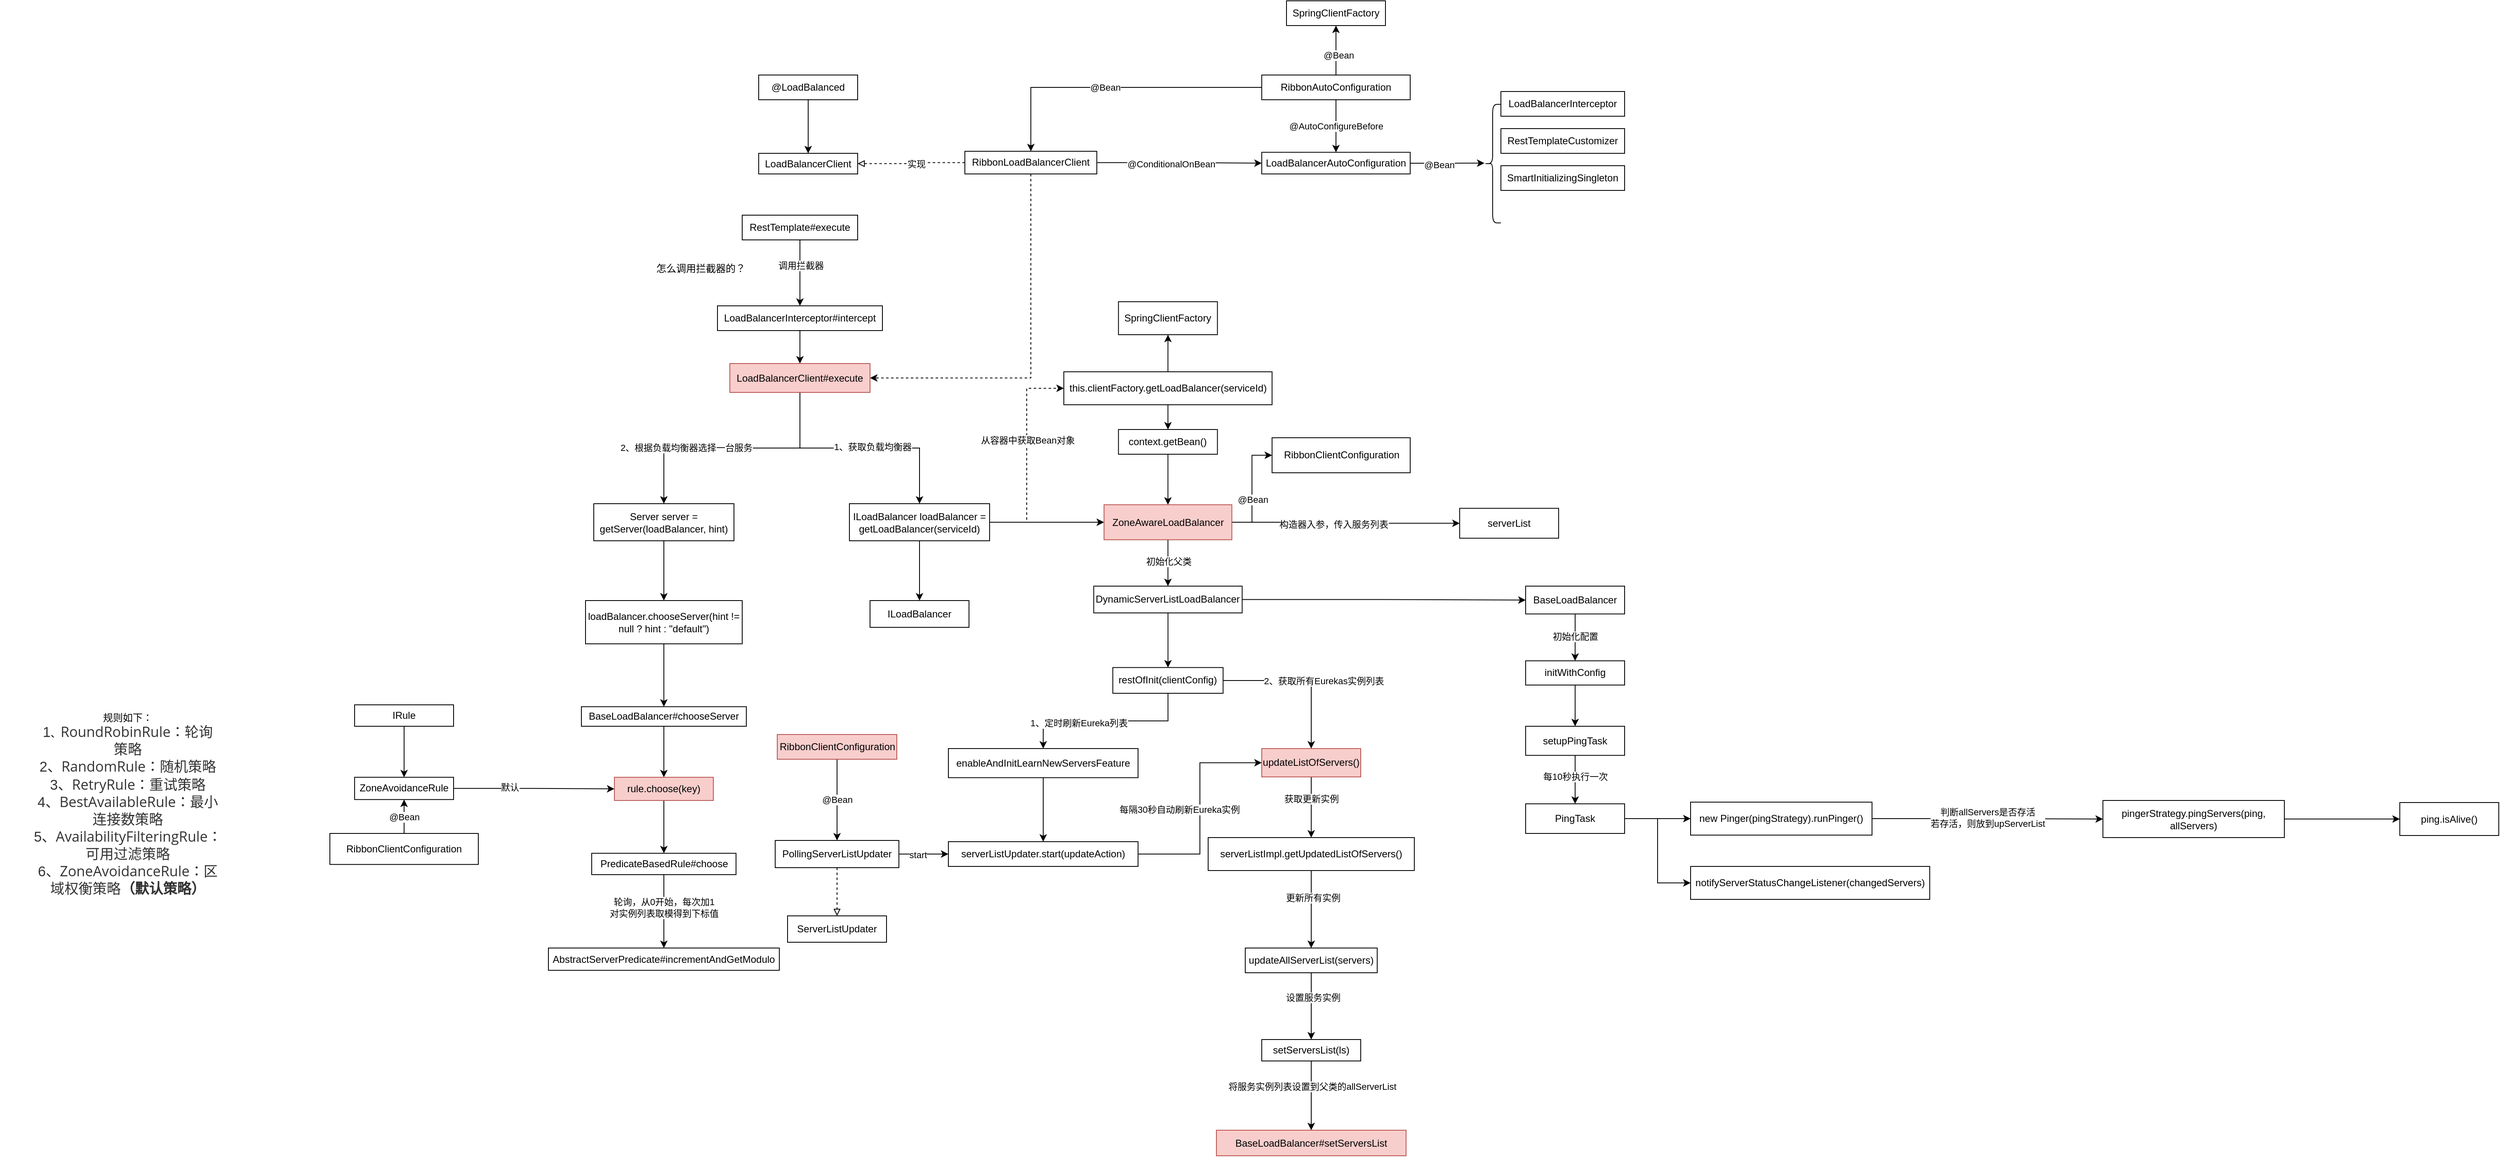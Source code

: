 <mxfile version="17.4.4" type="github">
  <diagram id="Ss-zLGsGptUb900ayheI" name="第 1 页">
    <mxGraphModel dx="1609" dy="436" grid="1" gridSize="10" guides="1" tooltips="1" connect="1" arrows="1" fold="1" page="1" pageScale="1" pageWidth="827" pageHeight="1169" math="0" shadow="0">
      <root>
        <mxCell id="0" />
        <mxCell id="1" parent="0" />
        <mxCell id="xXIZn4CpnWQ5mHO0k7mb-3" value="" style="edgeStyle=orthogonalEdgeStyle;rounded=0;orthogonalLoop=1;jettySize=auto;html=1;" edge="1" parent="1" source="xXIZn4CpnWQ5mHO0k7mb-1" target="xXIZn4CpnWQ5mHO0k7mb-2">
          <mxGeometry relative="1" as="geometry" />
        </mxCell>
        <mxCell id="xXIZn4CpnWQ5mHO0k7mb-1" value="@LoadBalanced" style="rounded=0;whiteSpace=wrap;html=1;" vertex="1" parent="1">
          <mxGeometry x="120" y="110" width="120" height="30" as="geometry" />
        </mxCell>
        <mxCell id="xXIZn4CpnWQ5mHO0k7mb-2" value="LoadBalancerClient" style="whiteSpace=wrap;html=1;rounded=0;" vertex="1" parent="1">
          <mxGeometry x="120" y="205" width="120" height="25" as="geometry" />
        </mxCell>
        <mxCell id="xXIZn4CpnWQ5mHO0k7mb-7" style="edgeStyle=orthogonalEdgeStyle;rounded=0;orthogonalLoop=1;jettySize=auto;html=1;entryX=1;entryY=0.5;entryDx=0;entryDy=0;endArrow=block;endFill=0;dashed=1;" edge="1" parent="1" source="xXIZn4CpnWQ5mHO0k7mb-5" target="xXIZn4CpnWQ5mHO0k7mb-2">
          <mxGeometry relative="1" as="geometry" />
        </mxCell>
        <mxCell id="xXIZn4CpnWQ5mHO0k7mb-10" value="实现" style="edgeLabel;html=1;align=center;verticalAlign=middle;resizable=0;points=[];" vertex="1" connectable="0" parent="xXIZn4CpnWQ5mHO0k7mb-7">
          <mxGeometry x="0.236" relative="1" as="geometry">
            <mxPoint x="20" as="offset" />
          </mxGeometry>
        </mxCell>
        <mxCell id="xXIZn4CpnWQ5mHO0k7mb-18" style="edgeStyle=orthogonalEdgeStyle;rounded=0;orthogonalLoop=1;jettySize=auto;html=1;endArrow=classic;endFill=1;" edge="1" parent="1" source="xXIZn4CpnWQ5mHO0k7mb-5" target="xXIZn4CpnWQ5mHO0k7mb-11">
          <mxGeometry relative="1" as="geometry" />
        </mxCell>
        <mxCell id="xXIZn4CpnWQ5mHO0k7mb-20" value="@ConditionalOnBean" style="edgeLabel;html=1;align=center;verticalAlign=middle;resizable=0;points=[];" vertex="1" connectable="0" parent="xXIZn4CpnWQ5mHO0k7mb-18">
          <mxGeometry x="-0.306" y="-1" relative="1" as="geometry">
            <mxPoint x="20" as="offset" />
          </mxGeometry>
        </mxCell>
        <mxCell id="xXIZn4CpnWQ5mHO0k7mb-37" style="edgeStyle=orthogonalEdgeStyle;rounded=0;orthogonalLoop=1;jettySize=auto;html=1;entryX=1;entryY=0.5;entryDx=0;entryDy=0;endArrow=classic;endFill=1;exitX=0.5;exitY=1;exitDx=0;exitDy=0;dashed=1;" edge="1" parent="1" source="xXIZn4CpnWQ5mHO0k7mb-5" target="xXIZn4CpnWQ5mHO0k7mb-35">
          <mxGeometry relative="1" as="geometry" />
        </mxCell>
        <mxCell id="xXIZn4CpnWQ5mHO0k7mb-5" value="RibbonLoadBalancerClient" style="whiteSpace=wrap;html=1;rounded=0;" vertex="1" parent="1">
          <mxGeometry x="370" y="202.5" width="160" height="27.5" as="geometry" />
        </mxCell>
        <mxCell id="xXIZn4CpnWQ5mHO0k7mb-9" style="edgeStyle=orthogonalEdgeStyle;rounded=0;orthogonalLoop=1;jettySize=auto;html=1;entryX=0.5;entryY=0;entryDx=0;entryDy=0;endArrow=classic;endFill=1;" edge="1" parent="1" source="xXIZn4CpnWQ5mHO0k7mb-8" target="xXIZn4CpnWQ5mHO0k7mb-5">
          <mxGeometry relative="1" as="geometry" />
        </mxCell>
        <mxCell id="xXIZn4CpnWQ5mHO0k7mb-17" value="@Bean" style="edgeLabel;html=1;align=center;verticalAlign=middle;resizable=0;points=[];" vertex="1" connectable="0" parent="xXIZn4CpnWQ5mHO0k7mb-9">
          <mxGeometry x="0.062" relative="1" as="geometry">
            <mxPoint as="offset" />
          </mxGeometry>
        </mxCell>
        <mxCell id="xXIZn4CpnWQ5mHO0k7mb-12" value="" style="edgeStyle=orthogonalEdgeStyle;rounded=0;orthogonalLoop=1;jettySize=auto;html=1;endArrow=classic;endFill=1;" edge="1" parent="1" source="xXIZn4CpnWQ5mHO0k7mb-8" target="xXIZn4CpnWQ5mHO0k7mb-11">
          <mxGeometry relative="1" as="geometry" />
        </mxCell>
        <mxCell id="xXIZn4CpnWQ5mHO0k7mb-16" value="@AutoConfigureBefore" style="edgeLabel;html=1;align=center;verticalAlign=middle;resizable=0;points=[];" vertex="1" connectable="0" parent="xXIZn4CpnWQ5mHO0k7mb-12">
          <mxGeometry x="-0.374" y="1" relative="1" as="geometry">
            <mxPoint x="-1" y="12" as="offset" />
          </mxGeometry>
        </mxCell>
        <mxCell id="xXIZn4CpnWQ5mHO0k7mb-14" value="" style="edgeStyle=orthogonalEdgeStyle;rounded=0;orthogonalLoop=1;jettySize=auto;html=1;endArrow=classic;endFill=1;" edge="1" parent="1" source="xXIZn4CpnWQ5mHO0k7mb-8" target="xXIZn4CpnWQ5mHO0k7mb-13">
          <mxGeometry relative="1" as="geometry" />
        </mxCell>
        <mxCell id="xXIZn4CpnWQ5mHO0k7mb-15" value="@Bean" style="edgeLabel;html=1;align=center;verticalAlign=middle;resizable=0;points=[];" vertex="1" connectable="0" parent="xXIZn4CpnWQ5mHO0k7mb-14">
          <mxGeometry x="-0.208" y="-3" relative="1" as="geometry">
            <mxPoint as="offset" />
          </mxGeometry>
        </mxCell>
        <mxCell id="xXIZn4CpnWQ5mHO0k7mb-8" value="RibbonAutoConfiguration" style="rounded=0;whiteSpace=wrap;html=1;" vertex="1" parent="1">
          <mxGeometry x="730" y="110" width="180" height="30" as="geometry" />
        </mxCell>
        <mxCell id="xXIZn4CpnWQ5mHO0k7mb-22" value="" style="edgeStyle=orthogonalEdgeStyle;rounded=0;orthogonalLoop=1;jettySize=auto;html=1;endArrow=classic;endFill=1;" edge="1" parent="1" source="xXIZn4CpnWQ5mHO0k7mb-11">
          <mxGeometry relative="1" as="geometry">
            <mxPoint x="1000" y="216.9" as="targetPoint" />
          </mxGeometry>
        </mxCell>
        <mxCell id="xXIZn4CpnWQ5mHO0k7mb-23" value="@Bean" style="edgeLabel;html=1;align=center;verticalAlign=middle;resizable=0;points=[];" vertex="1" connectable="0" parent="xXIZn4CpnWQ5mHO0k7mb-22">
          <mxGeometry x="-0.23" y="-2" relative="1" as="geometry">
            <mxPoint as="offset" />
          </mxGeometry>
        </mxCell>
        <mxCell id="xXIZn4CpnWQ5mHO0k7mb-11" value="LoadBalancerAutoConfiguration" style="whiteSpace=wrap;html=1;rounded=0;" vertex="1" parent="1">
          <mxGeometry x="730" y="203.75" width="180" height="26.25" as="geometry" />
        </mxCell>
        <mxCell id="xXIZn4CpnWQ5mHO0k7mb-13" value="SpringClientFactory" style="whiteSpace=wrap;html=1;rounded=0;" vertex="1" parent="1">
          <mxGeometry x="760" y="20" width="120" height="30" as="geometry" />
        </mxCell>
        <mxCell id="xXIZn4CpnWQ5mHO0k7mb-19" style="edgeStyle=orthogonalEdgeStyle;rounded=0;orthogonalLoop=1;jettySize=auto;html=1;exitX=0.5;exitY=1;exitDx=0;exitDy=0;endArrow=classic;endFill=1;" edge="1" parent="1" source="xXIZn4CpnWQ5mHO0k7mb-11" target="xXIZn4CpnWQ5mHO0k7mb-11">
          <mxGeometry relative="1" as="geometry" />
        </mxCell>
        <mxCell id="xXIZn4CpnWQ5mHO0k7mb-26" value="" style="shape=curlyBracket;whiteSpace=wrap;html=1;rounded=1;" vertex="1" parent="1">
          <mxGeometry x="1000" y="145.63" width="20" height="143.75" as="geometry" />
        </mxCell>
        <mxCell id="xXIZn4CpnWQ5mHO0k7mb-27" value="LoadBalancerInterceptor" style="rounded=0;whiteSpace=wrap;html=1;" vertex="1" parent="1">
          <mxGeometry x="1020" y="130" width="150" height="30" as="geometry" />
        </mxCell>
        <mxCell id="xXIZn4CpnWQ5mHO0k7mb-28" value="RestTemplateCustomizer" style="rounded=0;whiteSpace=wrap;html=1;" vertex="1" parent="1">
          <mxGeometry x="1020" y="175" width="150" height="30" as="geometry" />
        </mxCell>
        <mxCell id="xXIZn4CpnWQ5mHO0k7mb-29" value="SmartInitializingSingleton" style="rounded=0;whiteSpace=wrap;html=1;" vertex="1" parent="1">
          <mxGeometry x="1020" y="220" width="150" height="30" as="geometry" />
        </mxCell>
        <mxCell id="xXIZn4CpnWQ5mHO0k7mb-36" value="" style="edgeStyle=orthogonalEdgeStyle;rounded=0;orthogonalLoop=1;jettySize=auto;html=1;endArrow=classic;endFill=1;" edge="1" parent="1" source="xXIZn4CpnWQ5mHO0k7mb-30" target="xXIZn4CpnWQ5mHO0k7mb-35">
          <mxGeometry relative="1" as="geometry" />
        </mxCell>
        <mxCell id="xXIZn4CpnWQ5mHO0k7mb-30" value="LoadBalancerInterceptor#intercept" style="rounded=0;whiteSpace=wrap;html=1;" vertex="1" parent="1">
          <mxGeometry x="70" y="390" width="200" height="30" as="geometry" />
        </mxCell>
        <mxCell id="xXIZn4CpnWQ5mHO0k7mb-32" style="edgeStyle=orthogonalEdgeStyle;rounded=0;orthogonalLoop=1;jettySize=auto;html=1;entryX=0.5;entryY=0;entryDx=0;entryDy=0;endArrow=classic;endFill=1;" edge="1" parent="1" source="xXIZn4CpnWQ5mHO0k7mb-31" target="xXIZn4CpnWQ5mHO0k7mb-30">
          <mxGeometry relative="1" as="geometry" />
        </mxCell>
        <mxCell id="xXIZn4CpnWQ5mHO0k7mb-33" value="调用拦截器" style="edgeLabel;html=1;align=center;verticalAlign=middle;resizable=0;points=[];" vertex="1" connectable="0" parent="xXIZn4CpnWQ5mHO0k7mb-32">
          <mxGeometry x="-0.233" y="1" relative="1" as="geometry">
            <mxPoint as="offset" />
          </mxGeometry>
        </mxCell>
        <mxCell id="xXIZn4CpnWQ5mHO0k7mb-31" value="RestTemplate#execute" style="rounded=0;whiteSpace=wrap;html=1;" vertex="1" parent="1">
          <mxGeometry x="100" y="280" width="140" height="30" as="geometry" />
        </mxCell>
        <mxCell id="xXIZn4CpnWQ5mHO0k7mb-34" value="怎么调用拦截器的？" style="text;html=1;strokeColor=none;fillColor=none;align=center;verticalAlign=middle;whiteSpace=wrap;rounded=0;" vertex="1" parent="1">
          <mxGeometry x="-10" y="330" width="120" height="30" as="geometry" />
        </mxCell>
        <mxCell id="xXIZn4CpnWQ5mHO0k7mb-39" value="" style="edgeStyle=orthogonalEdgeStyle;rounded=0;orthogonalLoop=1;jettySize=auto;html=1;endArrow=classic;endFill=1;" edge="1" parent="1" source="xXIZn4CpnWQ5mHO0k7mb-35" target="xXIZn4CpnWQ5mHO0k7mb-38">
          <mxGeometry relative="1" as="geometry" />
        </mxCell>
        <mxCell id="xXIZn4CpnWQ5mHO0k7mb-42" value="1、获取负载均衡器" style="edgeLabel;html=1;align=center;verticalAlign=middle;resizable=0;points=[];" vertex="1" connectable="0" parent="xXIZn4CpnWQ5mHO0k7mb-39">
          <mxGeometry x="0.111" y="2" relative="1" as="geometry">
            <mxPoint as="offset" />
          </mxGeometry>
        </mxCell>
        <mxCell id="xXIZn4CpnWQ5mHO0k7mb-41" value="" style="edgeStyle=orthogonalEdgeStyle;rounded=0;orthogonalLoop=1;jettySize=auto;html=1;endArrow=classic;endFill=1;" edge="1" parent="1" source="xXIZn4CpnWQ5mHO0k7mb-35" target="xXIZn4CpnWQ5mHO0k7mb-40">
          <mxGeometry relative="1" as="geometry" />
        </mxCell>
        <mxCell id="xXIZn4CpnWQ5mHO0k7mb-43" value="2、根据负载均衡器选择一台服务" style="edgeLabel;html=1;align=center;verticalAlign=middle;resizable=0;points=[];" vertex="1" connectable="0" parent="xXIZn4CpnWQ5mHO0k7mb-41">
          <mxGeometry x="0.374" y="-1" relative="1" as="geometry">
            <mxPoint as="offset" />
          </mxGeometry>
        </mxCell>
        <mxCell id="xXIZn4CpnWQ5mHO0k7mb-35" value="LoadBalancerClient#execute" style="whiteSpace=wrap;html=1;rounded=0;fillColor=#f8cecc;strokeColor=#b85450;" vertex="1" parent="1">
          <mxGeometry x="85" y="460" width="170" height="35" as="geometry" />
        </mxCell>
        <mxCell id="xXIZn4CpnWQ5mHO0k7mb-66" value="" style="edgeStyle=orthogonalEdgeStyle;rounded=0;orthogonalLoop=1;jettySize=auto;html=1;endArrow=classic;endFill=1;" edge="1" parent="1" source="xXIZn4CpnWQ5mHO0k7mb-38" target="xXIZn4CpnWQ5mHO0k7mb-65">
          <mxGeometry relative="1" as="geometry" />
        </mxCell>
        <mxCell id="xXIZn4CpnWQ5mHO0k7mb-68" value="" style="edgeStyle=orthogonalEdgeStyle;rounded=0;orthogonalLoop=1;jettySize=auto;html=1;endArrow=classic;endFill=1;" edge="1" parent="1" source="xXIZn4CpnWQ5mHO0k7mb-38" target="xXIZn4CpnWQ5mHO0k7mb-67">
          <mxGeometry relative="1" as="geometry" />
        </mxCell>
        <mxCell id="xXIZn4CpnWQ5mHO0k7mb-76" style="edgeStyle=orthogonalEdgeStyle;rounded=0;orthogonalLoop=1;jettySize=auto;html=1;entryX=0;entryY=0.5;entryDx=0;entryDy=0;endArrow=classic;endFill=1;dashed=1;" edge="1" parent="1" source="xXIZn4CpnWQ5mHO0k7mb-38" target="xXIZn4CpnWQ5mHO0k7mb-72">
          <mxGeometry relative="1" as="geometry" />
        </mxCell>
        <mxCell id="xXIZn4CpnWQ5mHO0k7mb-77" value="从容器中获取Bean对象" style="edgeLabel;html=1;align=center;verticalAlign=middle;resizable=0;points=[];" vertex="1" connectable="0" parent="xXIZn4CpnWQ5mHO0k7mb-76">
          <mxGeometry x="0.147" y="-1" relative="1" as="geometry">
            <mxPoint as="offset" />
          </mxGeometry>
        </mxCell>
        <mxCell id="xXIZn4CpnWQ5mHO0k7mb-38" value="ILoadBalancer loadBalancer = getLoadBalancer(serviceId)" style="whiteSpace=wrap;html=1;rounded=0;" vertex="1" parent="1">
          <mxGeometry x="230" y="630" width="170" height="45" as="geometry" />
        </mxCell>
        <mxCell id="xXIZn4CpnWQ5mHO0k7mb-45" value="" style="edgeStyle=orthogonalEdgeStyle;rounded=0;orthogonalLoop=1;jettySize=auto;html=1;endArrow=classic;endFill=1;" edge="1" parent="1" source="xXIZn4CpnWQ5mHO0k7mb-40" target="xXIZn4CpnWQ5mHO0k7mb-44">
          <mxGeometry relative="1" as="geometry" />
        </mxCell>
        <mxCell id="xXIZn4CpnWQ5mHO0k7mb-40" value="Server server = getServer(loadBalancer, hint)" style="whiteSpace=wrap;html=1;rounded=0;" vertex="1" parent="1">
          <mxGeometry x="-80" y="630" width="170" height="45" as="geometry" />
        </mxCell>
        <mxCell id="xXIZn4CpnWQ5mHO0k7mb-47" value="" style="edgeStyle=orthogonalEdgeStyle;rounded=0;orthogonalLoop=1;jettySize=auto;html=1;endArrow=classic;endFill=1;" edge="1" parent="1" source="xXIZn4CpnWQ5mHO0k7mb-44" target="xXIZn4CpnWQ5mHO0k7mb-46">
          <mxGeometry relative="1" as="geometry" />
        </mxCell>
        <mxCell id="xXIZn4CpnWQ5mHO0k7mb-44" value="loadBalancer.chooseServer(hint != null ? hint : &quot;default&quot;)" style="whiteSpace=wrap;html=1;rounded=0;" vertex="1" parent="1">
          <mxGeometry x="-90" y="747.5" width="190" height="52.5" as="geometry" />
        </mxCell>
        <mxCell id="xXIZn4CpnWQ5mHO0k7mb-49" value="" style="edgeStyle=orthogonalEdgeStyle;rounded=0;orthogonalLoop=1;jettySize=auto;html=1;endArrow=classic;endFill=1;" edge="1" parent="1" source="xXIZn4CpnWQ5mHO0k7mb-46" target="xXIZn4CpnWQ5mHO0k7mb-48">
          <mxGeometry relative="1" as="geometry" />
        </mxCell>
        <mxCell id="xXIZn4CpnWQ5mHO0k7mb-46" value="BaseLoadBalancer#chooseServer" style="whiteSpace=wrap;html=1;rounded=0;" vertex="1" parent="1">
          <mxGeometry x="-95" y="876.25" width="200" height="23.75" as="geometry" />
        </mxCell>
        <mxCell id="xXIZn4CpnWQ5mHO0k7mb-54" value="" style="edgeStyle=orthogonalEdgeStyle;rounded=0;orthogonalLoop=1;jettySize=auto;html=1;endArrow=classic;endFill=1;" edge="1" parent="1" source="xXIZn4CpnWQ5mHO0k7mb-48" target="xXIZn4CpnWQ5mHO0k7mb-53">
          <mxGeometry relative="1" as="geometry" />
        </mxCell>
        <mxCell id="xXIZn4CpnWQ5mHO0k7mb-48" value="rule.choose(key)" style="whiteSpace=wrap;html=1;rounded=0;fillColor=#f8cecc;strokeColor=#b85450;" vertex="1" parent="1">
          <mxGeometry x="-55" y="961.88" width="120" height="28.13" as="geometry" />
        </mxCell>
        <mxCell id="xXIZn4CpnWQ5mHO0k7mb-52" value="" style="edgeStyle=orthogonalEdgeStyle;rounded=0;orthogonalLoop=1;jettySize=auto;html=1;endArrow=classic;endFill=1;" edge="1" parent="1" source="xXIZn4CpnWQ5mHO0k7mb-50" target="xXIZn4CpnWQ5mHO0k7mb-51">
          <mxGeometry relative="1" as="geometry" />
        </mxCell>
        <mxCell id="xXIZn4CpnWQ5mHO0k7mb-50" value="IRule" style="rounded=0;whiteSpace=wrap;html=1;" vertex="1" parent="1">
          <mxGeometry x="-370" y="874" width="120" height="26" as="geometry" />
        </mxCell>
        <mxCell id="xXIZn4CpnWQ5mHO0k7mb-55" style="edgeStyle=orthogonalEdgeStyle;rounded=0;orthogonalLoop=1;jettySize=auto;html=1;entryX=0;entryY=0.5;entryDx=0;entryDy=0;endArrow=classic;endFill=1;" edge="1" parent="1" source="xXIZn4CpnWQ5mHO0k7mb-51" target="xXIZn4CpnWQ5mHO0k7mb-48">
          <mxGeometry relative="1" as="geometry" />
        </mxCell>
        <mxCell id="xXIZn4CpnWQ5mHO0k7mb-60" value="默认" style="edgeLabel;html=1;align=center;verticalAlign=middle;resizable=0;points=[];" vertex="1" connectable="0" parent="xXIZn4CpnWQ5mHO0k7mb-55">
          <mxGeometry x="-0.308" y="2" relative="1" as="geometry">
            <mxPoint as="offset" />
          </mxGeometry>
        </mxCell>
        <mxCell id="xXIZn4CpnWQ5mHO0k7mb-51" value="ZoneAvoidanceRule" style="whiteSpace=wrap;html=1;rounded=0;" vertex="1" parent="1">
          <mxGeometry x="-370" y="961.88" width="120" height="27" as="geometry" />
        </mxCell>
        <mxCell id="xXIZn4CpnWQ5mHO0k7mb-62" value="" style="edgeStyle=orthogonalEdgeStyle;rounded=0;orthogonalLoop=1;jettySize=auto;html=1;endArrow=classic;endFill=1;" edge="1" parent="1" source="xXIZn4CpnWQ5mHO0k7mb-53" target="xXIZn4CpnWQ5mHO0k7mb-61">
          <mxGeometry relative="1" as="geometry" />
        </mxCell>
        <mxCell id="xXIZn4CpnWQ5mHO0k7mb-63" value="轮询，从0开始，每次加1&lt;br&gt;对实例列表取模得到下标值" style="edgeLabel;html=1;align=center;verticalAlign=middle;resizable=0;points=[];" vertex="1" connectable="0" parent="xXIZn4CpnWQ5mHO0k7mb-62">
          <mxGeometry x="-0.266" relative="1" as="geometry">
            <mxPoint y="7" as="offset" />
          </mxGeometry>
        </mxCell>
        <mxCell id="xXIZn4CpnWQ5mHO0k7mb-53" value="PredicateBasedRule#choose" style="whiteSpace=wrap;html=1;rounded=0;" vertex="1" parent="1">
          <mxGeometry x="-82.5" y="1054.08" width="175" height="25.92" as="geometry" />
        </mxCell>
        <mxCell id="xXIZn4CpnWQ5mHO0k7mb-58" style="edgeStyle=orthogonalEdgeStyle;rounded=0;orthogonalLoop=1;jettySize=auto;html=1;entryX=0.5;entryY=1;entryDx=0;entryDy=0;endArrow=classic;endFill=1;" edge="1" parent="1" source="xXIZn4CpnWQ5mHO0k7mb-56" target="xXIZn4CpnWQ5mHO0k7mb-51">
          <mxGeometry relative="1" as="geometry" />
        </mxCell>
        <mxCell id="xXIZn4CpnWQ5mHO0k7mb-59" value="@Bean" style="edgeLabel;html=1;align=center;verticalAlign=middle;resizable=0;points=[];" vertex="1" connectable="0" parent="xXIZn4CpnWQ5mHO0k7mb-58">
          <mxGeometry x="0.284" y="1" relative="1" as="geometry">
            <mxPoint x="1" y="6" as="offset" />
          </mxGeometry>
        </mxCell>
        <mxCell id="xXIZn4CpnWQ5mHO0k7mb-56" value="RibbonClientConfiguration" style="whiteSpace=wrap;html=1;rounded=0;" vertex="1" parent="1">
          <mxGeometry x="-400" y="1030" width="180" height="37.62" as="geometry" />
        </mxCell>
        <mxCell id="xXIZn4CpnWQ5mHO0k7mb-61" value="AbstractServerPredicate#incrementAndGetModulo" style="whiteSpace=wrap;html=1;rounded=0;" vertex="1" parent="1">
          <mxGeometry x="-135" y="1169" width="280" height="27.04" as="geometry" />
        </mxCell>
        <mxCell id="xXIZn4CpnWQ5mHO0k7mb-64" value="规则如下：&lt;br&gt;&lt;font color=&quot;#333333&quot;&gt;&lt;span style=&quot;font-size: 17.084px&quot;&gt;1&lt;/span&gt;&lt;/font&gt;、&lt;span style=&quot;font-size: 12.813pt ; font-family: &amp;#34;open sans&amp;#34; ; color: rgb(51 , 51 , 51)&quot;&gt;RoundRobinRule&lt;/span&gt;&lt;span style=&quot;font-size: 12.813pt ; color: rgb(51 , 51 , 51)&quot;&gt;：轮询&lt;/span&gt;&lt;div&gt;&lt;span style=&quot;font-size: 12.813pt ; color: rgb(51 , 51 , 51)&quot;&gt;策略&lt;/span&gt;&lt;/div&gt;&lt;div&gt;&lt;span style=&quot;font-size: 12.813pt ; color: rgb(51 , 51 , 51)&quot;&gt;2、&lt;/span&gt;&lt;span style=&quot;font-size: 12.813pt ; font-family: &amp;#34;open sans&amp;#34; ; color: rgb(51 , 51 , 51)&quot;&gt;RandomRule&lt;/span&gt;&lt;span style=&quot;font-size: 12.813pt ; color: rgb(51 , 51 , 51)&quot;&gt;：随机策略&lt;/span&gt;&lt;/div&gt;&lt;div&gt;&lt;span style=&quot;font-size: 12.813pt ; color: rgb(51 , 51 , 51)&quot;&gt;3、&lt;/span&gt;&lt;span style=&quot;font-size: 12.813pt ; font-family: &amp;#34;open sans&amp;#34; ; color: rgb(51 , 51 , 51)&quot;&gt;RetryRule&lt;/span&gt;&lt;span style=&quot;font-size: 12.813pt ; color: rgb(51 , 51 , 51)&quot;&gt;：重试策略&lt;/span&gt;&lt;/div&gt;&lt;div&gt;&lt;span style=&quot;font-size: 12.813pt ; color: rgb(51 , 51 , 51)&quot;&gt;4、&lt;/span&gt;&lt;span style=&quot;font-size: 12.813pt ; font-family: &amp;#34;open sans&amp;#34; ; color: rgb(51 , 51 , 51)&quot;&gt;BestAvailableRule&lt;/span&gt;&lt;span style=&quot;font-size: 12.813pt ; color: rgb(51 , 51 , 51)&quot;&gt;：最⼩&lt;/span&gt;&lt;/div&gt;&lt;div&gt;&lt;span style=&quot;font-size: 12.813pt ; color: rgb(51 , 51 , 51)&quot;&gt;连接数策略&lt;/span&gt;&lt;/div&gt;&lt;div&gt;&lt;span style=&quot;font-size: 12.813pt ; color: rgb(51 , 51 , 51)&quot;&gt;5、&lt;/span&gt;&lt;span style=&quot;font-size: 12.813pt ; font-family: &amp;#34;open sans&amp;#34; ; color: rgb(51 , 51 , 51)&quot;&gt;AvailabilityFilteringRule&lt;/span&gt;&lt;span style=&quot;font-size: 12.813pt ; color: rgb(51 , 51 , 51)&quot;&gt;：&lt;/span&gt;&lt;/div&gt;&lt;div&gt;&lt;span style=&quot;font-size: 12.813pt ; color: rgb(51 , 51 , 51)&quot;&gt;可⽤过滤策略&lt;/span&gt;&lt;/div&gt;&lt;div&gt;&lt;span style=&quot;font-size: 12.813pt ; color: rgb(51 , 51 , 51)&quot;&gt;6、&lt;/span&gt;&lt;span style=&quot;font-size: 12.813pt ; font-family: &amp;#34;open sans&amp;#34; ; color: rgb(51 , 51 , 51)&quot;&gt;ZoneAvoidanceRule&lt;/span&gt;&lt;span style=&quot;font-size: 12.813pt ; color: rgb(51 , 51 , 51)&quot;&gt;：区&lt;/span&gt;&lt;/div&gt;&lt;div&gt;&lt;span style=&quot;font-size: 12.813pt ; color: rgb(51 , 51 , 51)&quot;&gt;域权衡策略&lt;/span&gt;&lt;span style=&quot;font-size: 12.813pt ; color: rgb(51 , 51 , 51) ; font-weight: bold&quot;&gt;（默认策略）&lt;/span&gt;&lt;/div&gt;" style="text;html=1;strokeColor=none;fillColor=none;align=center;verticalAlign=middle;whiteSpace=wrap;rounded=0;" vertex="1" parent="1">
          <mxGeometry x="-800" y="850" width="310" height="290" as="geometry" />
        </mxCell>
        <mxCell id="xXIZn4CpnWQ5mHO0k7mb-65" value="&lt;span&gt;ILoadBalancer&lt;/span&gt;" style="whiteSpace=wrap;html=1;rounded=0;" vertex="1" parent="1">
          <mxGeometry x="255" y="747.5" width="120" height="32.5" as="geometry" />
        </mxCell>
        <mxCell id="xXIZn4CpnWQ5mHO0k7mb-70" value="" style="edgeStyle=orthogonalEdgeStyle;rounded=0;orthogonalLoop=1;jettySize=auto;html=1;endArrow=classic;endFill=1;entryX=0;entryY=0.5;entryDx=0;entryDy=0;" edge="1" parent="1" source="xXIZn4CpnWQ5mHO0k7mb-67" target="xXIZn4CpnWQ5mHO0k7mb-69">
          <mxGeometry relative="1" as="geometry" />
        </mxCell>
        <mxCell id="xXIZn4CpnWQ5mHO0k7mb-71" value="@Bean" style="edgeLabel;html=1;align=center;verticalAlign=middle;resizable=0;points=[];" vertex="1" connectable="0" parent="xXIZn4CpnWQ5mHO0k7mb-70">
          <mxGeometry x="-0.186" y="-1" relative="1" as="geometry">
            <mxPoint y="1" as="offset" />
          </mxGeometry>
        </mxCell>
        <mxCell id="xXIZn4CpnWQ5mHO0k7mb-82" value="" style="edgeStyle=orthogonalEdgeStyle;rounded=0;orthogonalLoop=1;jettySize=auto;html=1;endArrow=classic;endFill=1;" edge="1" parent="1" source="xXIZn4CpnWQ5mHO0k7mb-67" target="xXIZn4CpnWQ5mHO0k7mb-81">
          <mxGeometry relative="1" as="geometry" />
        </mxCell>
        <mxCell id="xXIZn4CpnWQ5mHO0k7mb-83" value="构造器入参，传入服务列表" style="edgeLabel;html=1;align=center;verticalAlign=middle;resizable=0;points=[];" vertex="1" connectable="0" parent="xXIZn4CpnWQ5mHO0k7mb-82">
          <mxGeometry x="-0.116" y="-2" relative="1" as="geometry">
            <mxPoint as="offset" />
          </mxGeometry>
        </mxCell>
        <mxCell id="xXIZn4CpnWQ5mHO0k7mb-85" value="" style="edgeStyle=orthogonalEdgeStyle;rounded=0;orthogonalLoop=1;jettySize=auto;html=1;endArrow=classic;endFill=1;" edge="1" parent="1" source="xXIZn4CpnWQ5mHO0k7mb-67" target="xXIZn4CpnWQ5mHO0k7mb-84">
          <mxGeometry relative="1" as="geometry" />
        </mxCell>
        <mxCell id="xXIZn4CpnWQ5mHO0k7mb-86" value="初始化父类" style="edgeLabel;html=1;align=center;verticalAlign=middle;resizable=0;points=[];" vertex="1" connectable="0" parent="xXIZn4CpnWQ5mHO0k7mb-85">
          <mxGeometry x="-0.314" relative="1" as="geometry">
            <mxPoint y="6" as="offset" />
          </mxGeometry>
        </mxCell>
        <mxCell id="xXIZn4CpnWQ5mHO0k7mb-67" value="ZoneAwareLoadBalancer" style="whiteSpace=wrap;html=1;rounded=0;fillColor=#f8cecc;strokeColor=#b85450;" vertex="1" parent="1">
          <mxGeometry x="538.75" y="631.25" width="155" height="42.5" as="geometry" />
        </mxCell>
        <mxCell id="xXIZn4CpnWQ5mHO0k7mb-69" value="RibbonClientConfiguration" style="whiteSpace=wrap;html=1;rounded=0;" vertex="1" parent="1">
          <mxGeometry x="742.5" y="550" width="167.5" height="42.5" as="geometry" />
        </mxCell>
        <mxCell id="xXIZn4CpnWQ5mHO0k7mb-75" value="" style="edgeStyle=orthogonalEdgeStyle;rounded=0;orthogonalLoop=1;jettySize=auto;html=1;endArrow=classic;endFill=1;" edge="1" parent="1" source="xXIZn4CpnWQ5mHO0k7mb-72" target="xXIZn4CpnWQ5mHO0k7mb-74">
          <mxGeometry relative="1" as="geometry" />
        </mxCell>
        <mxCell id="xXIZn4CpnWQ5mHO0k7mb-79" value="" style="edgeStyle=orthogonalEdgeStyle;rounded=0;orthogonalLoop=1;jettySize=auto;html=1;endArrow=classic;endFill=1;" edge="1" parent="1" source="xXIZn4CpnWQ5mHO0k7mb-72" target="xXIZn4CpnWQ5mHO0k7mb-78">
          <mxGeometry relative="1" as="geometry" />
        </mxCell>
        <mxCell id="xXIZn4CpnWQ5mHO0k7mb-72" value="this.clientFactory.getLoadBalancer(serviceId)" style="whiteSpace=wrap;html=1;rounded=0;" vertex="1" parent="1">
          <mxGeometry x="490" y="470" width="252.5" height="40" as="geometry" />
        </mxCell>
        <mxCell id="xXIZn4CpnWQ5mHO0k7mb-74" value="SpringClientFactory" style="whiteSpace=wrap;html=1;rounded=0;" vertex="1" parent="1">
          <mxGeometry x="556.25" y="385" width="120" height="40" as="geometry" />
        </mxCell>
        <mxCell id="xXIZn4CpnWQ5mHO0k7mb-80" style="edgeStyle=orthogonalEdgeStyle;rounded=0;orthogonalLoop=1;jettySize=auto;html=1;entryX=0.5;entryY=0;entryDx=0;entryDy=0;endArrow=classic;endFill=1;" edge="1" parent="1" source="xXIZn4CpnWQ5mHO0k7mb-78" target="xXIZn4CpnWQ5mHO0k7mb-67">
          <mxGeometry relative="1" as="geometry" />
        </mxCell>
        <mxCell id="xXIZn4CpnWQ5mHO0k7mb-78" value="context.getBean()" style="whiteSpace=wrap;html=1;rounded=0;" vertex="1" parent="1">
          <mxGeometry x="556.25" y="540" width="120" height="30" as="geometry" />
        </mxCell>
        <mxCell id="xXIZn4CpnWQ5mHO0k7mb-81" value="serverList" style="whiteSpace=wrap;html=1;rounded=0;" vertex="1" parent="1">
          <mxGeometry x="970" y="635.62" width="120" height="36.25" as="geometry" />
        </mxCell>
        <mxCell id="xXIZn4CpnWQ5mHO0k7mb-88" value="" style="edgeStyle=orthogonalEdgeStyle;rounded=0;orthogonalLoop=1;jettySize=auto;html=1;endArrow=classic;endFill=1;" edge="1" parent="1" source="xXIZn4CpnWQ5mHO0k7mb-84" target="xXIZn4CpnWQ5mHO0k7mb-87">
          <mxGeometry relative="1" as="geometry" />
        </mxCell>
        <mxCell id="xXIZn4CpnWQ5mHO0k7mb-90" value="" style="edgeStyle=orthogonalEdgeStyle;rounded=0;orthogonalLoop=1;jettySize=auto;html=1;endArrow=classic;endFill=1;" edge="1" parent="1" source="xXIZn4CpnWQ5mHO0k7mb-84" target="xXIZn4CpnWQ5mHO0k7mb-89">
          <mxGeometry relative="1" as="geometry" />
        </mxCell>
        <mxCell id="xXIZn4CpnWQ5mHO0k7mb-84" value="DynamicServerListLoadBalancer" style="whiteSpace=wrap;html=1;rounded=0;" vertex="1" parent="1">
          <mxGeometry x="526.25" y="730" width="180" height="32.5" as="geometry" />
        </mxCell>
        <mxCell id="xXIZn4CpnWQ5mHO0k7mb-124" value="" style="edgeStyle=orthogonalEdgeStyle;rounded=0;orthogonalLoop=1;jettySize=auto;html=1;endArrow=classic;endFill=1;" edge="1" parent="1" source="xXIZn4CpnWQ5mHO0k7mb-87" target="xXIZn4CpnWQ5mHO0k7mb-123">
          <mxGeometry relative="1" as="geometry" />
        </mxCell>
        <mxCell id="xXIZn4CpnWQ5mHO0k7mb-125" value="初始化配置" style="edgeLabel;html=1;align=center;verticalAlign=middle;resizable=0;points=[];" vertex="1" connectable="0" parent="xXIZn4CpnWQ5mHO0k7mb-124">
          <mxGeometry x="-0.284" relative="1" as="geometry">
            <mxPoint y="6" as="offset" />
          </mxGeometry>
        </mxCell>
        <mxCell id="xXIZn4CpnWQ5mHO0k7mb-87" value="BaseLoadBalancer" style="whiteSpace=wrap;html=1;rounded=0;" vertex="1" parent="1">
          <mxGeometry x="1050" y="730" width="120" height="33.75" as="geometry" />
        </mxCell>
        <mxCell id="xXIZn4CpnWQ5mHO0k7mb-92" value="" style="edgeStyle=orthogonalEdgeStyle;rounded=0;orthogonalLoop=1;jettySize=auto;html=1;endArrow=classic;endFill=1;" edge="1" parent="1" source="xXIZn4CpnWQ5mHO0k7mb-89" target="xXIZn4CpnWQ5mHO0k7mb-91">
          <mxGeometry relative="1" as="geometry" />
        </mxCell>
        <mxCell id="xXIZn4CpnWQ5mHO0k7mb-96" value="2、获取所有Eurekas实例列表" style="edgeLabel;html=1;align=center;verticalAlign=middle;resizable=0;points=[];" vertex="1" connectable="0" parent="xXIZn4CpnWQ5mHO0k7mb-92">
          <mxGeometry x="-0.165" relative="1" as="geometry">
            <mxPoint x="43" as="offset" />
          </mxGeometry>
        </mxCell>
        <mxCell id="xXIZn4CpnWQ5mHO0k7mb-94" value="" style="edgeStyle=orthogonalEdgeStyle;rounded=0;orthogonalLoop=1;jettySize=auto;html=1;endArrow=classic;endFill=1;" edge="1" parent="1" source="xXIZn4CpnWQ5mHO0k7mb-89" target="xXIZn4CpnWQ5mHO0k7mb-93">
          <mxGeometry relative="1" as="geometry" />
        </mxCell>
        <mxCell id="xXIZn4CpnWQ5mHO0k7mb-95" value="1、定时刷新Eureka列表" style="edgeLabel;html=1;align=center;verticalAlign=middle;resizable=0;points=[];" vertex="1" connectable="0" parent="xXIZn4CpnWQ5mHO0k7mb-94">
          <mxGeometry x="0.303" y="2" relative="1" as="geometry">
            <mxPoint as="offset" />
          </mxGeometry>
        </mxCell>
        <mxCell id="xXIZn4CpnWQ5mHO0k7mb-89" value="restOfInit(clientConfig)" style="whiteSpace=wrap;html=1;rounded=0;" vertex="1" parent="1">
          <mxGeometry x="549.38" y="828.75" width="133.75" height="31.25" as="geometry" />
        </mxCell>
        <mxCell id="xXIZn4CpnWQ5mHO0k7mb-111" value="" style="edgeStyle=orthogonalEdgeStyle;rounded=0;orthogonalLoop=1;jettySize=auto;html=1;endArrow=classic;endFill=1;" edge="1" parent="1" source="xXIZn4CpnWQ5mHO0k7mb-91" target="xXIZn4CpnWQ5mHO0k7mb-110">
          <mxGeometry relative="1" as="geometry" />
        </mxCell>
        <mxCell id="xXIZn4CpnWQ5mHO0k7mb-115" value="获取更新实例" style="edgeLabel;html=1;align=center;verticalAlign=middle;resizable=0;points=[];" vertex="1" connectable="0" parent="xXIZn4CpnWQ5mHO0k7mb-111">
          <mxGeometry x="-0.275" relative="1" as="geometry">
            <mxPoint as="offset" />
          </mxGeometry>
        </mxCell>
        <mxCell id="xXIZn4CpnWQ5mHO0k7mb-91" value="updateListOfServers()" style="whiteSpace=wrap;html=1;rounded=0;fillColor=#f8cecc;strokeColor=#b85450;" vertex="1" parent="1">
          <mxGeometry x="730" y="927.04" width="120" height="34.38" as="geometry" />
        </mxCell>
        <mxCell id="xXIZn4CpnWQ5mHO0k7mb-98" value="" style="edgeStyle=orthogonalEdgeStyle;rounded=0;orthogonalLoop=1;jettySize=auto;html=1;endArrow=classic;endFill=1;" edge="1" parent="1" source="xXIZn4CpnWQ5mHO0k7mb-93" target="xXIZn4CpnWQ5mHO0k7mb-97">
          <mxGeometry relative="1" as="geometry" />
        </mxCell>
        <mxCell id="xXIZn4CpnWQ5mHO0k7mb-93" value="enableAndInitLearnNewServersFeature" style="whiteSpace=wrap;html=1;rounded=0;" vertex="1" parent="1">
          <mxGeometry x="350" y="927.04" width="230" height="35.3" as="geometry" />
        </mxCell>
        <mxCell id="xXIZn4CpnWQ5mHO0k7mb-108" style="edgeStyle=orthogonalEdgeStyle;rounded=0;orthogonalLoop=1;jettySize=auto;html=1;entryX=0;entryY=0.5;entryDx=0;entryDy=0;endArrow=classic;endFill=1;" edge="1" parent="1" source="xXIZn4CpnWQ5mHO0k7mb-97" target="xXIZn4CpnWQ5mHO0k7mb-91">
          <mxGeometry relative="1" as="geometry" />
        </mxCell>
        <mxCell id="xXIZn4CpnWQ5mHO0k7mb-109" value="每隔30秒自动刷新Eureka实例" style="edgeLabel;html=1;align=center;verticalAlign=middle;resizable=0;points=[];" vertex="1" connectable="0" parent="xXIZn4CpnWQ5mHO0k7mb-108">
          <mxGeometry x="-0.254" y="2" relative="1" as="geometry">
            <mxPoint x="-23" y="-32" as="offset" />
          </mxGeometry>
        </mxCell>
        <mxCell id="xXIZn4CpnWQ5mHO0k7mb-97" value="serverListUpdater.start(updateAction)" style="whiteSpace=wrap;html=1;rounded=0;" vertex="1" parent="1">
          <mxGeometry x="350" y="1040" width="230" height="30.01" as="geometry" />
        </mxCell>
        <mxCell id="xXIZn4CpnWQ5mHO0k7mb-100" style="edgeStyle=orthogonalEdgeStyle;rounded=0;orthogonalLoop=1;jettySize=auto;html=1;endArrow=classic;endFill=1;" edge="1" parent="1" source="xXIZn4CpnWQ5mHO0k7mb-99" target="xXIZn4CpnWQ5mHO0k7mb-97">
          <mxGeometry relative="1" as="geometry" />
        </mxCell>
        <mxCell id="xXIZn4CpnWQ5mHO0k7mb-101" value="start" style="edgeLabel;html=1;align=center;verticalAlign=middle;resizable=0;points=[];" vertex="1" connectable="0" parent="xXIZn4CpnWQ5mHO0k7mb-100">
          <mxGeometry x="-0.24" y="-1" relative="1" as="geometry">
            <mxPoint as="offset" />
          </mxGeometry>
        </mxCell>
        <mxCell id="xXIZn4CpnWQ5mHO0k7mb-103" value="" style="edgeStyle=orthogonalEdgeStyle;rounded=0;orthogonalLoop=1;jettySize=auto;html=1;endArrow=block;endFill=0;dashed=1;" edge="1" parent="1" source="xXIZn4CpnWQ5mHO0k7mb-99" target="xXIZn4CpnWQ5mHO0k7mb-102">
          <mxGeometry relative="1" as="geometry" />
        </mxCell>
        <mxCell id="xXIZn4CpnWQ5mHO0k7mb-99" value="PollingServerListUpdater" style="rounded=0;whiteSpace=wrap;html=1;" vertex="1" parent="1">
          <mxGeometry x="140" y="1038.51" width="150" height="33" as="geometry" />
        </mxCell>
        <mxCell id="xXIZn4CpnWQ5mHO0k7mb-102" value="ServerListUpdater" style="whiteSpace=wrap;html=1;rounded=0;" vertex="1" parent="1">
          <mxGeometry x="155" y="1130" width="120" height="31.99" as="geometry" />
        </mxCell>
        <mxCell id="xXIZn4CpnWQ5mHO0k7mb-106" style="edgeStyle=orthogonalEdgeStyle;rounded=0;orthogonalLoop=1;jettySize=auto;html=1;entryX=0.5;entryY=0;entryDx=0;entryDy=0;endArrow=classic;endFill=1;" edge="1" parent="1" source="xXIZn4CpnWQ5mHO0k7mb-104" target="xXIZn4CpnWQ5mHO0k7mb-99">
          <mxGeometry relative="1" as="geometry" />
        </mxCell>
        <mxCell id="xXIZn4CpnWQ5mHO0k7mb-107" value="@Bean" style="edgeLabel;html=1;align=center;verticalAlign=middle;resizable=0;points=[];" vertex="1" connectable="0" parent="xXIZn4CpnWQ5mHO0k7mb-106">
          <mxGeometry x="-0.269" y="-1" relative="1" as="geometry">
            <mxPoint x="1" y="13" as="offset" />
          </mxGeometry>
        </mxCell>
        <mxCell id="xXIZn4CpnWQ5mHO0k7mb-104" value="RibbonClientConfiguration" style="whiteSpace=wrap;html=1;rounded=0;fillColor=#f8cecc;strokeColor=#b85450;" vertex="1" parent="1">
          <mxGeometry x="142.5" y="910" width="145" height="30" as="geometry" />
        </mxCell>
        <mxCell id="xXIZn4CpnWQ5mHO0k7mb-113" value="" style="edgeStyle=orthogonalEdgeStyle;rounded=0;orthogonalLoop=1;jettySize=auto;html=1;endArrow=classic;endFill=1;" edge="1" parent="1" source="xXIZn4CpnWQ5mHO0k7mb-110" target="xXIZn4CpnWQ5mHO0k7mb-112">
          <mxGeometry relative="1" as="geometry" />
        </mxCell>
        <mxCell id="xXIZn4CpnWQ5mHO0k7mb-114" value="更新所有实例" style="edgeLabel;html=1;align=center;verticalAlign=middle;resizable=0;points=[];" vertex="1" connectable="0" parent="xXIZn4CpnWQ5mHO0k7mb-113">
          <mxGeometry x="-0.293" y="2" relative="1" as="geometry">
            <mxPoint as="offset" />
          </mxGeometry>
        </mxCell>
        <mxCell id="xXIZn4CpnWQ5mHO0k7mb-110" value="serverListImpl.getUpdatedListOfServers()" style="whiteSpace=wrap;html=1;rounded=0;" vertex="1" parent="1">
          <mxGeometry x="665" y="1035.01" width="250" height="40" as="geometry" />
        </mxCell>
        <mxCell id="xXIZn4CpnWQ5mHO0k7mb-117" value="" style="edgeStyle=orthogonalEdgeStyle;rounded=0;orthogonalLoop=1;jettySize=auto;html=1;endArrow=classic;endFill=1;" edge="1" parent="1" source="xXIZn4CpnWQ5mHO0k7mb-112" target="xXIZn4CpnWQ5mHO0k7mb-116">
          <mxGeometry relative="1" as="geometry" />
        </mxCell>
        <mxCell id="xXIZn4CpnWQ5mHO0k7mb-121" value="设置服务实例" style="edgeLabel;html=1;align=center;verticalAlign=middle;resizable=0;points=[];" vertex="1" connectable="0" parent="xXIZn4CpnWQ5mHO0k7mb-117">
          <mxGeometry x="-0.259" y="2" relative="1" as="geometry">
            <mxPoint as="offset" />
          </mxGeometry>
        </mxCell>
        <mxCell id="xXIZn4CpnWQ5mHO0k7mb-112" value="updateAllServerList(servers)" style="whiteSpace=wrap;html=1;rounded=0;" vertex="1" parent="1">
          <mxGeometry x="710" y="1169" width="160" height="30" as="geometry" />
        </mxCell>
        <mxCell id="xXIZn4CpnWQ5mHO0k7mb-119" value="" style="edgeStyle=orthogonalEdgeStyle;rounded=0;orthogonalLoop=1;jettySize=auto;html=1;endArrow=classic;endFill=1;" edge="1" parent="1" source="xXIZn4CpnWQ5mHO0k7mb-116" target="xXIZn4CpnWQ5mHO0k7mb-118">
          <mxGeometry relative="1" as="geometry" />
        </mxCell>
        <mxCell id="xXIZn4CpnWQ5mHO0k7mb-120" value="将服务实例列表设置到父类的allServerList" style="edgeLabel;html=1;align=center;verticalAlign=middle;resizable=0;points=[];" vertex="1" connectable="0" parent="xXIZn4CpnWQ5mHO0k7mb-119">
          <mxGeometry x="-0.262" y="1" relative="1" as="geometry">
            <mxPoint as="offset" />
          </mxGeometry>
        </mxCell>
        <mxCell id="xXIZn4CpnWQ5mHO0k7mb-116" value="setServersList(ls)" style="whiteSpace=wrap;html=1;rounded=0;" vertex="1" parent="1">
          <mxGeometry x="730" y="1280" width="120" height="26" as="geometry" />
        </mxCell>
        <mxCell id="xXIZn4CpnWQ5mHO0k7mb-118" value="BaseLoadBalancer#setServersList" style="whiteSpace=wrap;html=1;rounded=0;fillColor=#f8cecc;strokeColor=#b85450;" vertex="1" parent="1">
          <mxGeometry x="675" y="1390" width="230" height="31" as="geometry" />
        </mxCell>
        <mxCell id="xXIZn4CpnWQ5mHO0k7mb-127" value="" style="edgeStyle=orthogonalEdgeStyle;rounded=0;orthogonalLoop=1;jettySize=auto;html=1;endArrow=classic;endFill=1;" edge="1" parent="1" source="xXIZn4CpnWQ5mHO0k7mb-123" target="xXIZn4CpnWQ5mHO0k7mb-126">
          <mxGeometry relative="1" as="geometry" />
        </mxCell>
        <mxCell id="xXIZn4CpnWQ5mHO0k7mb-123" value="initWithConfig" style="whiteSpace=wrap;html=1;rounded=0;" vertex="1" parent="1">
          <mxGeometry x="1050" y="820.62" width="120" height="29.38" as="geometry" />
        </mxCell>
        <mxCell id="xXIZn4CpnWQ5mHO0k7mb-129" value="" style="edgeStyle=orthogonalEdgeStyle;rounded=0;orthogonalLoop=1;jettySize=auto;html=1;endArrow=classic;endFill=1;" edge="1" parent="1" source="xXIZn4CpnWQ5mHO0k7mb-126" target="xXIZn4CpnWQ5mHO0k7mb-128">
          <mxGeometry relative="1" as="geometry" />
        </mxCell>
        <mxCell id="xXIZn4CpnWQ5mHO0k7mb-130" value="每10秒执行一次" style="edgeLabel;html=1;align=center;verticalAlign=middle;resizable=0;points=[];" vertex="1" connectable="0" parent="xXIZn4CpnWQ5mHO0k7mb-129">
          <mxGeometry x="-0.289" y="2" relative="1" as="geometry">
            <mxPoint x="-2" y="4" as="offset" />
          </mxGeometry>
        </mxCell>
        <mxCell id="xXIZn4CpnWQ5mHO0k7mb-126" value="setupPingTask" style="whiteSpace=wrap;html=1;rounded=0;" vertex="1" parent="1">
          <mxGeometry x="1050" y="900" width="120" height="35.31" as="geometry" />
        </mxCell>
        <mxCell id="xXIZn4CpnWQ5mHO0k7mb-132" value="" style="edgeStyle=orthogonalEdgeStyle;rounded=0;orthogonalLoop=1;jettySize=auto;html=1;endArrow=classic;endFill=1;" edge="1" parent="1" source="xXIZn4CpnWQ5mHO0k7mb-128" target="xXIZn4CpnWQ5mHO0k7mb-131">
          <mxGeometry relative="1" as="geometry" />
        </mxCell>
        <mxCell id="xXIZn4CpnWQ5mHO0k7mb-139" value="" style="edgeStyle=orthogonalEdgeStyle;rounded=0;orthogonalLoop=1;jettySize=auto;html=1;endArrow=classic;endFill=1;entryX=0;entryY=0.5;entryDx=0;entryDy=0;" edge="1" parent="1" source="xXIZn4CpnWQ5mHO0k7mb-128" target="xXIZn4CpnWQ5mHO0k7mb-138">
          <mxGeometry relative="1" as="geometry" />
        </mxCell>
        <mxCell id="xXIZn4CpnWQ5mHO0k7mb-128" value="PingTask" style="whiteSpace=wrap;html=1;rounded=0;" vertex="1" parent="1">
          <mxGeometry x="1050" y="994.08" width="120" height="35.92" as="geometry" />
        </mxCell>
        <mxCell id="xXIZn4CpnWQ5mHO0k7mb-134" value="" style="edgeStyle=orthogonalEdgeStyle;rounded=0;orthogonalLoop=1;jettySize=auto;html=1;endArrow=classic;endFill=1;" edge="1" parent="1" source="xXIZn4CpnWQ5mHO0k7mb-131" target="xXIZn4CpnWQ5mHO0k7mb-133">
          <mxGeometry relative="1" as="geometry" />
        </mxCell>
        <mxCell id="xXIZn4CpnWQ5mHO0k7mb-135" value="判断allServers是否存活&lt;br&gt;若存活，则放到upServerList" style="edgeLabel;html=1;align=center;verticalAlign=middle;resizable=0;points=[];" vertex="1" connectable="0" parent="xXIZn4CpnWQ5mHO0k7mb-134">
          <mxGeometry x="-0.376" relative="1" as="geometry">
            <mxPoint x="52" y="-1" as="offset" />
          </mxGeometry>
        </mxCell>
        <mxCell id="xXIZn4CpnWQ5mHO0k7mb-131" value="new Pinger(pingStrategy).runPinger()" style="whiteSpace=wrap;html=1;rounded=0;" vertex="1" parent="1">
          <mxGeometry x="1250" y="992.04" width="220" height="40" as="geometry" />
        </mxCell>
        <mxCell id="xXIZn4CpnWQ5mHO0k7mb-137" value="" style="edgeStyle=orthogonalEdgeStyle;rounded=0;orthogonalLoop=1;jettySize=auto;html=1;endArrow=classic;endFill=1;" edge="1" parent="1" source="xXIZn4CpnWQ5mHO0k7mb-133" target="xXIZn4CpnWQ5mHO0k7mb-136">
          <mxGeometry relative="1" as="geometry" />
        </mxCell>
        <mxCell id="xXIZn4CpnWQ5mHO0k7mb-133" value="pingerStrategy.pingServers(ping, allServers)" style="whiteSpace=wrap;html=1;rounded=0;" vertex="1" parent="1">
          <mxGeometry x="1750" y="990" width="220" height="45.01" as="geometry" />
        </mxCell>
        <mxCell id="xXIZn4CpnWQ5mHO0k7mb-136" value="ping.isAlive()" style="whiteSpace=wrap;html=1;rounded=0;" vertex="1" parent="1">
          <mxGeometry x="2110" y="992.51" width="120" height="40" as="geometry" />
        </mxCell>
        <mxCell id="xXIZn4CpnWQ5mHO0k7mb-138" value="notifyServerStatusChangeListener(changedServers)" style="whiteSpace=wrap;html=1;rounded=0;" vertex="1" parent="1">
          <mxGeometry x="1250" y="1070" width="290" height="40" as="geometry" />
        </mxCell>
      </root>
    </mxGraphModel>
  </diagram>
</mxfile>

